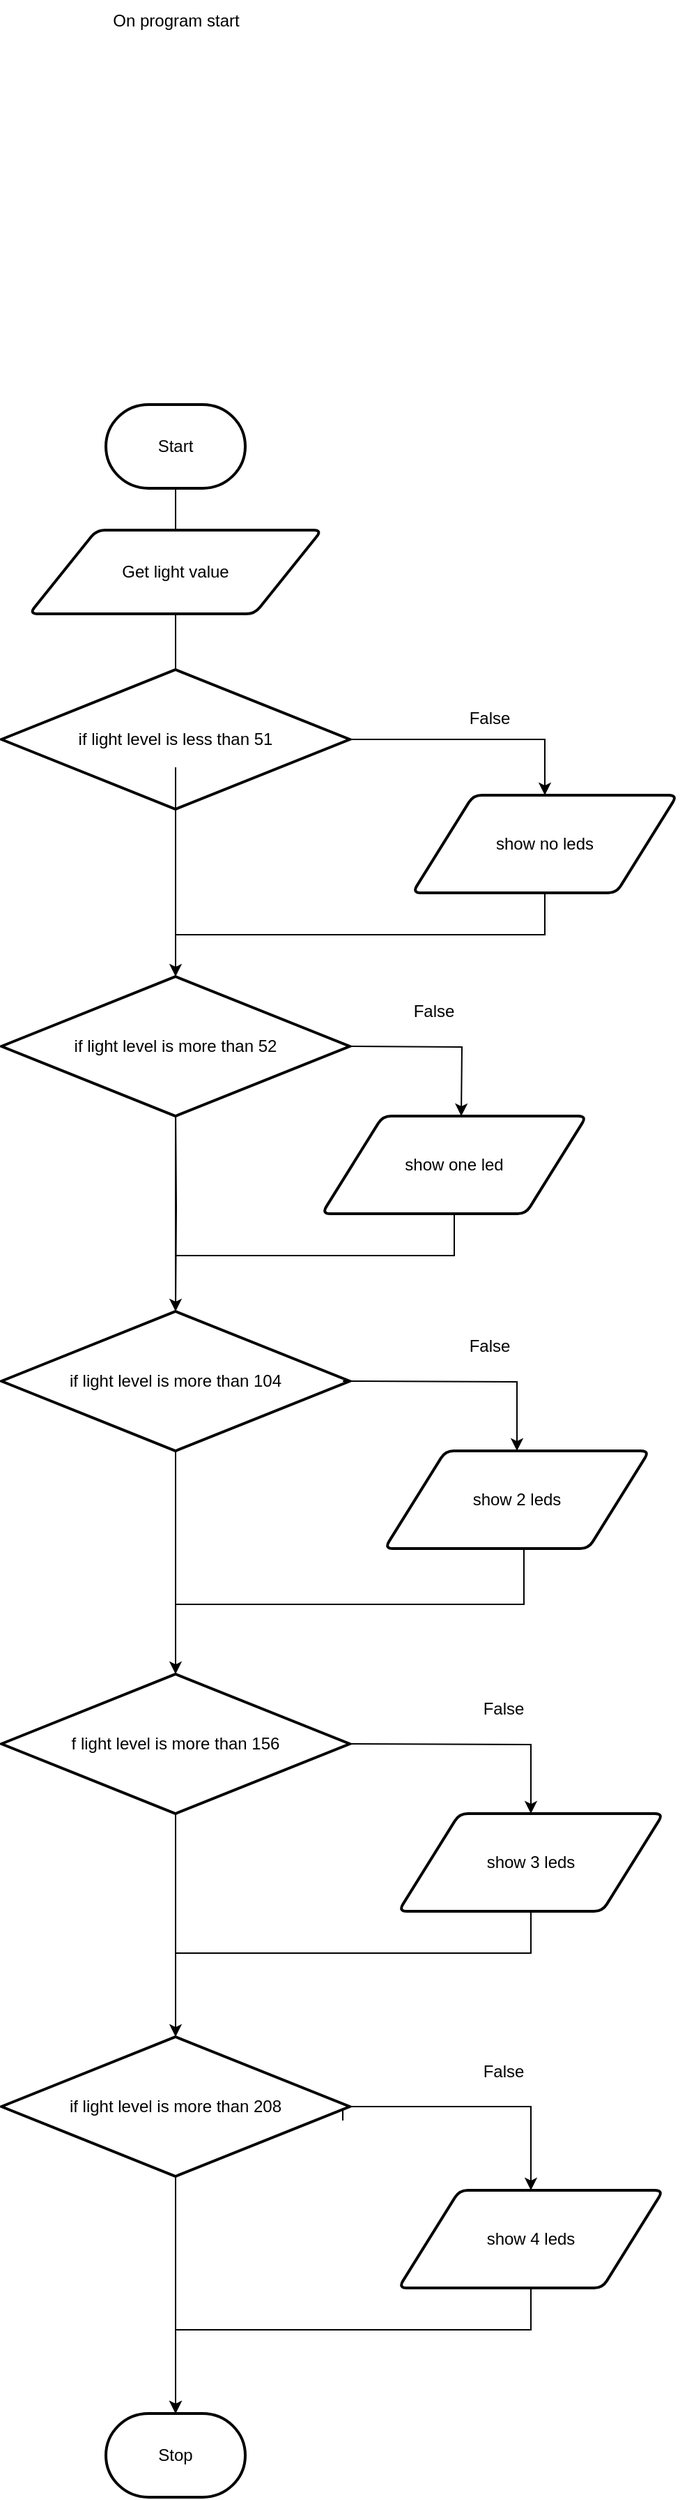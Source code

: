 <mxfile>
    <diagram id="HIP3nbAZw_EuaXWnEj3U" name="Page-1">
        <mxGraphModel dx="632" dy="436" grid="1" gridSize="10" guides="1" tooltips="1" connect="1" arrows="1" fold="1" page="1" pageScale="1" pageWidth="850" pageHeight="1100" math="0" shadow="0">
            <root>
                <mxCell id="0"/>
                <mxCell id="1" parent="0"/>
                <mxCell id="6" style="edgeStyle=orthogonalEdgeStyle;html=1;rounded=0;startArrow=none;" edge="1" parent="1" source="60" target="8">
                    <mxGeometry relative="1" as="geometry"/>
                </mxCell>
                <mxCell id="7" value="Start" style="strokeWidth=2;html=1;shape=mxgraph.flowchart.terminator;whiteSpace=wrap;" vertex="1" parent="1">
                    <mxGeometry x="170" y="390" width="100" height="60" as="geometry"/>
                </mxCell>
                <mxCell id="8" value="Stop" style="strokeWidth=2;html=1;shape=mxgraph.flowchart.terminator;whiteSpace=wrap;" vertex="1" parent="1">
                    <mxGeometry x="170" y="1830" width="100" height="60" as="geometry"/>
                </mxCell>
                <mxCell id="9" value="" style="edgeStyle=orthogonalEdgeStyle;html=1;rounded=0;endArrow=none;startArrow=none;" edge="1" parent="1" source="13" target="11">
                    <mxGeometry relative="1" as="geometry">
                        <mxPoint x="220" y="330" as="sourcePoint"/>
                        <mxPoint x="220" y="740" as="targetPoint"/>
                    </mxGeometry>
                </mxCell>
                <mxCell id="10" style="edgeStyle=orthogonalEdgeStyle;html=1;exitX=1;exitY=0.5;exitDx=0;exitDy=0;exitPerimeter=0;entryX=0.5;entryY=0;entryDx=0;entryDy=0;rounded=0;" edge="1" parent="1" source="11" target="21">
                    <mxGeometry relative="1" as="geometry">
                        <mxPoint x="575" y="730" as="targetPoint"/>
                    </mxGeometry>
                </mxCell>
                <mxCell id="11" value="if light level is less than 51" style="strokeWidth=2;html=1;shape=mxgraph.flowchart.decision;whiteSpace=wrap;" vertex="1" parent="1">
                    <mxGeometry x="95" y="580" width="250" height="100" as="geometry"/>
                </mxCell>
                <mxCell id="12" value="" style="edgeStyle=orthogonalEdgeStyle;html=1;rounded=0;endArrow=none;" edge="1" parent="1" source="7" target="13">
                    <mxGeometry relative="1" as="geometry">
                        <mxPoint x="220" y="330" as="sourcePoint"/>
                        <mxPoint x="220" y="490" as="targetPoint"/>
                    </mxGeometry>
                </mxCell>
                <mxCell id="13" value="Get light value" style="shape=parallelogram;html=1;strokeWidth=2;perimeter=parallelogramPerimeter;whiteSpace=wrap;rounded=1;arcSize=12;size=0.23;" vertex="1" parent="1">
                    <mxGeometry x="115" y="480" width="210" height="60" as="geometry"/>
                </mxCell>
                <mxCell id="15" style="edgeStyle=orthogonalEdgeStyle;rounded=0;html=1;exitX=1;exitY=0.5;exitDx=0;exitDy=0;exitPerimeter=0;entryX=0.5;entryY=0;entryDx=0;entryDy=0;" edge="1" parent="1">
                    <mxGeometry relative="1" as="geometry">
                        <mxPoint x="345" y="850" as="sourcePoint"/>
                        <mxPoint x="425" y="900" as="targetPoint"/>
                    </mxGeometry>
                </mxCell>
                <mxCell id="16" value="False" style="text;html=1;align=center;verticalAlign=middle;resizable=0;points=[];autosize=1;strokeColor=none;fillColor=none;" vertex="1" parent="1">
                    <mxGeometry x="420" y="600" width="50" height="30" as="geometry"/>
                </mxCell>
                <mxCell id="17" value="" style="edgeStyle=orthogonalEdgeStyle;html=1;rounded=0;startArrow=none;endArrow=none;" edge="1" parent="1" source="11">
                    <mxGeometry relative="1" as="geometry">
                        <mxPoint x="220" y="680" as="sourcePoint"/>
                        <mxPoint x="220.0" y="800" as="targetPoint"/>
                    </mxGeometry>
                </mxCell>
                <mxCell id="19" value="" style="edgeStyle=orthogonalEdgeStyle;html=1;rounded=0;startArrow=none;endArrow=none;" edge="1" parent="1">
                    <mxGeometry relative="1" as="geometry">
                        <mxPoint x="220.0" y="650" as="sourcePoint"/>
                        <mxPoint x="220" y="790" as="targetPoint"/>
                    </mxGeometry>
                </mxCell>
                <mxCell id="21" value="show no leds" style="shape=parallelogram;html=1;strokeWidth=2;perimeter=parallelogramPerimeter;whiteSpace=wrap;rounded=1;arcSize=12;size=0.23;" vertex="1" parent="1">
                    <mxGeometry x="390" y="670" width="190" height="70" as="geometry"/>
                </mxCell>
                <mxCell id="27" style="edgeStyle=orthogonalEdgeStyle;rounded=0;html=1;exitX=0.5;exitY=1;exitDx=0;exitDy=0;entryX=0.5;entryY=0;entryDx=0;entryDy=0;entryPerimeter=0;" edge="1" parent="1" source="21">
                    <mxGeometry relative="1" as="geometry">
                        <mxPoint x="585.0" y="810" as="sourcePoint"/>
                        <mxPoint x="220.0" y="800" as="targetPoint"/>
                        <Array as="points">
                            <mxPoint x="485" y="770"/>
                            <mxPoint x="220" y="770"/>
                        </Array>
                    </mxGeometry>
                </mxCell>
                <mxCell id="30" value="On program start" style="text;html=1;align=center;verticalAlign=middle;resizable=0;points=[];autosize=1;strokeColor=none;fillColor=none;" vertex="1" parent="1">
                    <mxGeometry x="165" y="100" width="110" height="30" as="geometry"/>
                </mxCell>
                <mxCell id="48" value="" style="edgeStyle=orthogonalEdgeStyle;html=1;rounded=0;startArrow=none;endArrow=none;" edge="1" parent="1" target="47">
                    <mxGeometry relative="1" as="geometry">
                        <mxPoint x="220" y="890" as="sourcePoint"/>
                        <mxPoint x="220" y="1710" as="targetPoint"/>
                    </mxGeometry>
                </mxCell>
                <mxCell id="47" value="if light level is more than 104" style="strokeWidth=2;html=1;shape=mxgraph.flowchart.decision;whiteSpace=wrap;" vertex="1" parent="1">
                    <mxGeometry x="95" y="1040" width="250" height="100" as="geometry"/>
                </mxCell>
                <mxCell id="49" value="show 2 leds" style="shape=parallelogram;html=1;strokeWidth=2;perimeter=parallelogramPerimeter;whiteSpace=wrap;rounded=1;arcSize=12;size=0.23;" vertex="1" parent="1">
                    <mxGeometry x="370" y="1140" width="190" height="70" as="geometry"/>
                </mxCell>
                <mxCell id="51" style="edgeStyle=orthogonalEdgeStyle;rounded=0;html=1;exitX=1;exitY=0.5;exitDx=0;exitDy=0;exitPerimeter=0;entryX=0.5;entryY=0;entryDx=0;entryDy=0;" edge="1" parent="1" target="49">
                    <mxGeometry relative="1" as="geometry">
                        <mxPoint x="340" y="1090" as="sourcePoint"/>
                        <mxPoint x="580" y="1200" as="targetPoint"/>
                    </mxGeometry>
                </mxCell>
                <mxCell id="52" style="edgeStyle=orthogonalEdgeStyle;rounded=0;html=1;exitX=0.5;exitY=1;exitDx=0;exitDy=0;entryX=0.5;entryY=0;entryDx=0;entryDy=0;entryPerimeter=0;" edge="1" parent="1" source="49" target="53">
                    <mxGeometry relative="1" as="geometry">
                        <mxPoint x="585" y="1310" as="sourcePoint"/>
                        <mxPoint x="220" y="1350" as="targetPoint"/>
                        <Array as="points">
                            <mxPoint x="470" y="1210"/>
                            <mxPoint x="470" y="1250"/>
                            <mxPoint x="220" y="1250"/>
                        </Array>
                    </mxGeometry>
                </mxCell>
                <mxCell id="54" value="show 3 leds" style="shape=parallelogram;html=1;strokeWidth=2;perimeter=parallelogramPerimeter;whiteSpace=wrap;rounded=1;arcSize=12;size=0.23;" vertex="1" parent="1">
                    <mxGeometry x="380" y="1400" width="190" height="70" as="geometry"/>
                </mxCell>
                <mxCell id="55" style="edgeStyle=orthogonalEdgeStyle;rounded=0;html=1;exitX=1;exitY=0.5;exitDx=0;exitDy=0;exitPerimeter=0;entryX=0.5;entryY=0;entryDx=0;entryDy=0;" edge="1" parent="1" target="54">
                    <mxGeometry relative="1" as="geometry">
                        <mxPoint x="340" y="1350" as="sourcePoint"/>
                        <mxPoint x="580.0" y="1460" as="targetPoint"/>
                    </mxGeometry>
                </mxCell>
                <mxCell id="56" style="edgeStyle=orthogonalEdgeStyle;rounded=0;html=1;exitX=0.5;exitY=1;exitDx=0;exitDy=0;" edge="1" parent="1" source="54">
                    <mxGeometry relative="1" as="geometry">
                        <mxPoint x="585" y="1570" as="sourcePoint"/>
                        <mxPoint x="220" y="1560" as="targetPoint"/>
                        <Array as="points">
                            <mxPoint x="475" y="1500"/>
                            <mxPoint x="220" y="1500"/>
                        </Array>
                    </mxGeometry>
                </mxCell>
                <mxCell id="61" value="show 4 leds" style="shape=parallelogram;html=1;strokeWidth=2;perimeter=parallelogramPerimeter;whiteSpace=wrap;rounded=1;arcSize=12;size=0.23;" vertex="1" parent="1">
                    <mxGeometry x="380" y="1670" width="190" height="70" as="geometry"/>
                </mxCell>
                <mxCell id="62" style="edgeStyle=orthogonalEdgeStyle;rounded=0;html=1;exitX=1;exitY=0.5;exitDx=0;exitDy=0;exitPerimeter=0;entryX=0.5;entryY=0;entryDx=0;entryDy=0;" edge="1" parent="1" target="61">
                    <mxGeometry relative="1" as="geometry">
                        <mxPoint x="340" y="1620" as="sourcePoint"/>
                        <mxPoint x="580.0" y="1730" as="targetPoint"/>
                        <Array as="points">
                            <mxPoint x="340" y="1610"/>
                            <mxPoint x="475" y="1610"/>
                        </Array>
                    </mxGeometry>
                </mxCell>
                <mxCell id="63" style="edgeStyle=orthogonalEdgeStyle;rounded=0;html=1;exitX=0.5;exitY=1;exitDx=0;exitDy=0;" edge="1" parent="1" source="61">
                    <mxGeometry relative="1" as="geometry">
                        <mxPoint x="585" y="1840" as="sourcePoint"/>
                        <mxPoint x="220" y="1830" as="targetPoint"/>
                        <Array as="points">
                            <mxPoint x="475" y="1770"/>
                            <mxPoint x="220" y="1770"/>
                        </Array>
                    </mxGeometry>
                </mxCell>
                <mxCell id="68" value="" style="edgeStyle=orthogonalEdgeStyle;html=1;rounded=0;startArrow=none;endArrow=none;" edge="1" parent="1" source="47" target="60">
                    <mxGeometry relative="1" as="geometry">
                        <mxPoint x="220" y="1140" as="sourcePoint"/>
                        <mxPoint x="220" y="2100" as="targetPoint"/>
                    </mxGeometry>
                </mxCell>
                <mxCell id="60" value="if light level is more than 208" style="strokeWidth=2;html=1;shape=mxgraph.flowchart.decision;whiteSpace=wrap;" vertex="1" parent="1">
                    <mxGeometry x="95" y="1560" width="250" height="100" as="geometry"/>
                </mxCell>
                <mxCell id="53" value="f light level is more than 156" style="strokeWidth=2;html=1;shape=mxgraph.flowchart.decision;whiteSpace=wrap;" vertex="1" parent="1">
                    <mxGeometry x="95" y="1300" width="250" height="100" as="geometry"/>
                </mxCell>
                <mxCell id="69" value="False" style="text;html=1;align=center;verticalAlign=middle;resizable=0;points=[];autosize=1;strokeColor=none;fillColor=none;" vertex="1" parent="1">
                    <mxGeometry x="380" y="810" width="50" height="30" as="geometry"/>
                </mxCell>
                <mxCell id="71" value="False" style="text;html=1;align=center;verticalAlign=middle;resizable=0;points=[];autosize=1;strokeColor=none;fillColor=none;" vertex="1" parent="1">
                    <mxGeometry x="420" y="1050" width="50" height="30" as="geometry"/>
                </mxCell>
                <mxCell id="72" value="False" style="text;html=1;align=center;verticalAlign=middle;resizable=0;points=[];autosize=1;strokeColor=none;fillColor=none;" vertex="1" parent="1">
                    <mxGeometry x="430" y="1570" width="50" height="30" as="geometry"/>
                </mxCell>
                <mxCell id="73" value="False" style="text;html=1;align=center;verticalAlign=middle;resizable=0;points=[];autosize=1;strokeColor=none;fillColor=none;" vertex="1" parent="1">
                    <mxGeometry x="430" y="1310" width="50" height="30" as="geometry"/>
                </mxCell>
                <mxCell id="78" value="show one led" style="shape=parallelogram;html=1;strokeWidth=2;perimeter=parallelogramPerimeter;whiteSpace=wrap;rounded=1;arcSize=12;size=0.23;" vertex="1" parent="1">
                    <mxGeometry x="325" y="900" width="190" height="70" as="geometry"/>
                </mxCell>
                <mxCell id="79" style="edgeStyle=orthogonalEdgeStyle;rounded=0;html=1;exitX=0.5;exitY=1;exitDx=0;exitDy=0;entryX=0.5;entryY=0;entryDx=0;entryDy=0;entryPerimeter=0;" edge="1" source="78" parent="1">
                    <mxGeometry relative="1" as="geometry">
                        <mxPoint x="360" y="1160" as="sourcePoint"/>
                        <mxPoint x="220" y="1040" as="targetPoint"/>
                        <Array as="points">
                            <mxPoint x="420" y="1000"/>
                            <mxPoint x="220" y="1000"/>
                        </Array>
                    </mxGeometry>
                </mxCell>
                <mxCell id="80" value="" style="edgeStyle=orthogonalEdgeStyle;html=1;rounded=0;startArrow=none;endArrow=none;" edge="1" source="81" parent="1">
                    <mxGeometry relative="1" as="geometry">
                        <mxPoint x="220" y="980" as="sourcePoint"/>
                        <mxPoint x="220" y="1040" as="targetPoint"/>
                    </mxGeometry>
                </mxCell>
                <mxCell id="81" value="if light level is more than 52" style="strokeWidth=2;html=1;shape=mxgraph.flowchart.decision;whiteSpace=wrap;" vertex="1" parent="1">
                    <mxGeometry x="95" y="800" width="250" height="100" as="geometry"/>
                </mxCell>
            </root>
        </mxGraphModel>
    </diagram>
</mxfile>